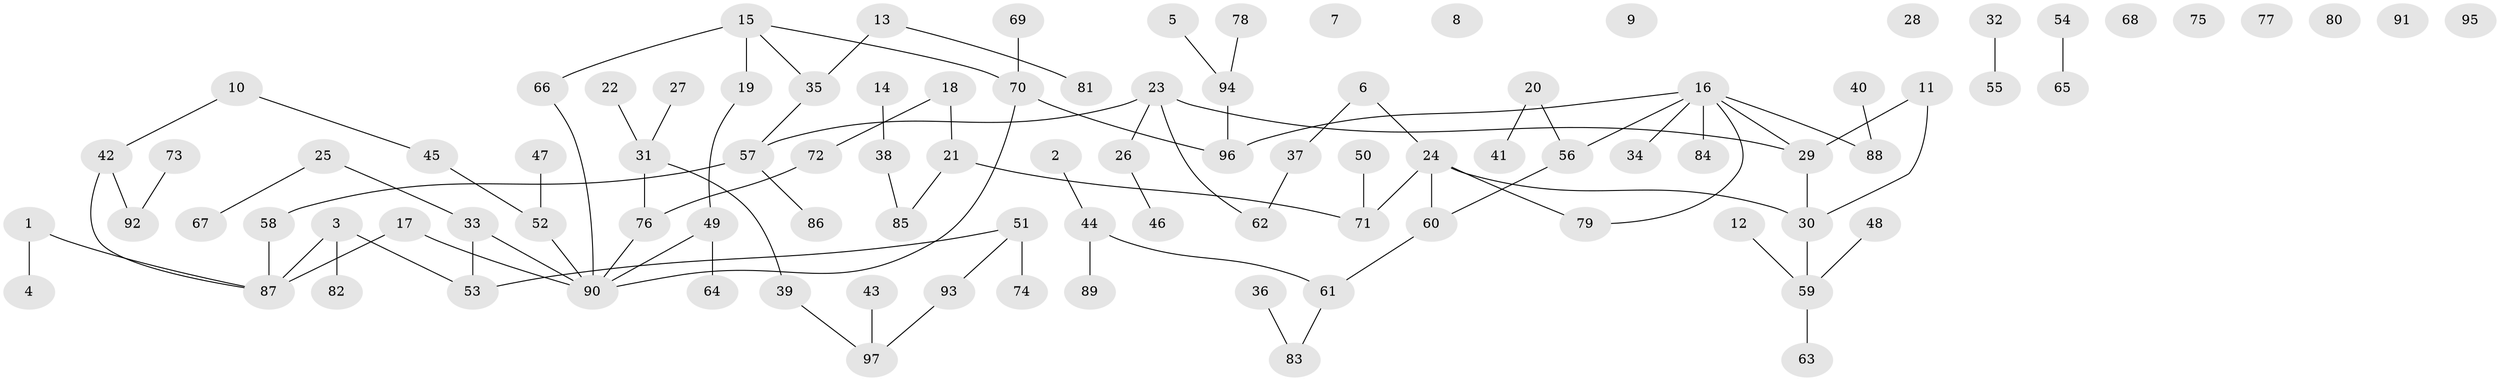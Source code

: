 // coarse degree distribution, {5: 0.061224489795918366, 3: 0.22448979591836735, 1: 0.30612244897959184, 6: 0.02040816326530612, 4: 0.061224489795918366, 2: 0.30612244897959184, 7: 0.02040816326530612}
// Generated by graph-tools (version 1.1) at 2025/35/03/04/25 23:35:44]
// undirected, 97 vertices, 96 edges
graph export_dot {
  node [color=gray90,style=filled];
  1;
  2;
  3;
  4;
  5;
  6;
  7;
  8;
  9;
  10;
  11;
  12;
  13;
  14;
  15;
  16;
  17;
  18;
  19;
  20;
  21;
  22;
  23;
  24;
  25;
  26;
  27;
  28;
  29;
  30;
  31;
  32;
  33;
  34;
  35;
  36;
  37;
  38;
  39;
  40;
  41;
  42;
  43;
  44;
  45;
  46;
  47;
  48;
  49;
  50;
  51;
  52;
  53;
  54;
  55;
  56;
  57;
  58;
  59;
  60;
  61;
  62;
  63;
  64;
  65;
  66;
  67;
  68;
  69;
  70;
  71;
  72;
  73;
  74;
  75;
  76;
  77;
  78;
  79;
  80;
  81;
  82;
  83;
  84;
  85;
  86;
  87;
  88;
  89;
  90;
  91;
  92;
  93;
  94;
  95;
  96;
  97;
  1 -- 4;
  1 -- 87;
  2 -- 44;
  3 -- 53;
  3 -- 82;
  3 -- 87;
  5 -- 94;
  6 -- 24;
  6 -- 37;
  10 -- 42;
  10 -- 45;
  11 -- 29;
  11 -- 30;
  12 -- 59;
  13 -- 35;
  13 -- 81;
  14 -- 38;
  15 -- 19;
  15 -- 35;
  15 -- 66;
  15 -- 70;
  16 -- 29;
  16 -- 34;
  16 -- 56;
  16 -- 79;
  16 -- 84;
  16 -- 88;
  16 -- 96;
  17 -- 87;
  17 -- 90;
  18 -- 21;
  18 -- 72;
  19 -- 49;
  20 -- 41;
  20 -- 56;
  21 -- 71;
  21 -- 85;
  22 -- 31;
  23 -- 26;
  23 -- 29;
  23 -- 57;
  23 -- 62;
  24 -- 30;
  24 -- 60;
  24 -- 71;
  24 -- 79;
  25 -- 33;
  25 -- 67;
  26 -- 46;
  27 -- 31;
  29 -- 30;
  30 -- 59;
  31 -- 39;
  31 -- 76;
  32 -- 55;
  33 -- 53;
  33 -- 90;
  35 -- 57;
  36 -- 83;
  37 -- 62;
  38 -- 85;
  39 -- 97;
  40 -- 88;
  42 -- 87;
  42 -- 92;
  43 -- 97;
  44 -- 61;
  44 -- 89;
  45 -- 52;
  47 -- 52;
  48 -- 59;
  49 -- 64;
  49 -- 90;
  50 -- 71;
  51 -- 53;
  51 -- 74;
  51 -- 93;
  52 -- 90;
  54 -- 65;
  56 -- 60;
  57 -- 58;
  57 -- 86;
  58 -- 87;
  59 -- 63;
  60 -- 61;
  61 -- 83;
  66 -- 90;
  69 -- 70;
  70 -- 90;
  70 -- 96;
  72 -- 76;
  73 -- 92;
  76 -- 90;
  78 -- 94;
  93 -- 97;
  94 -- 96;
}
